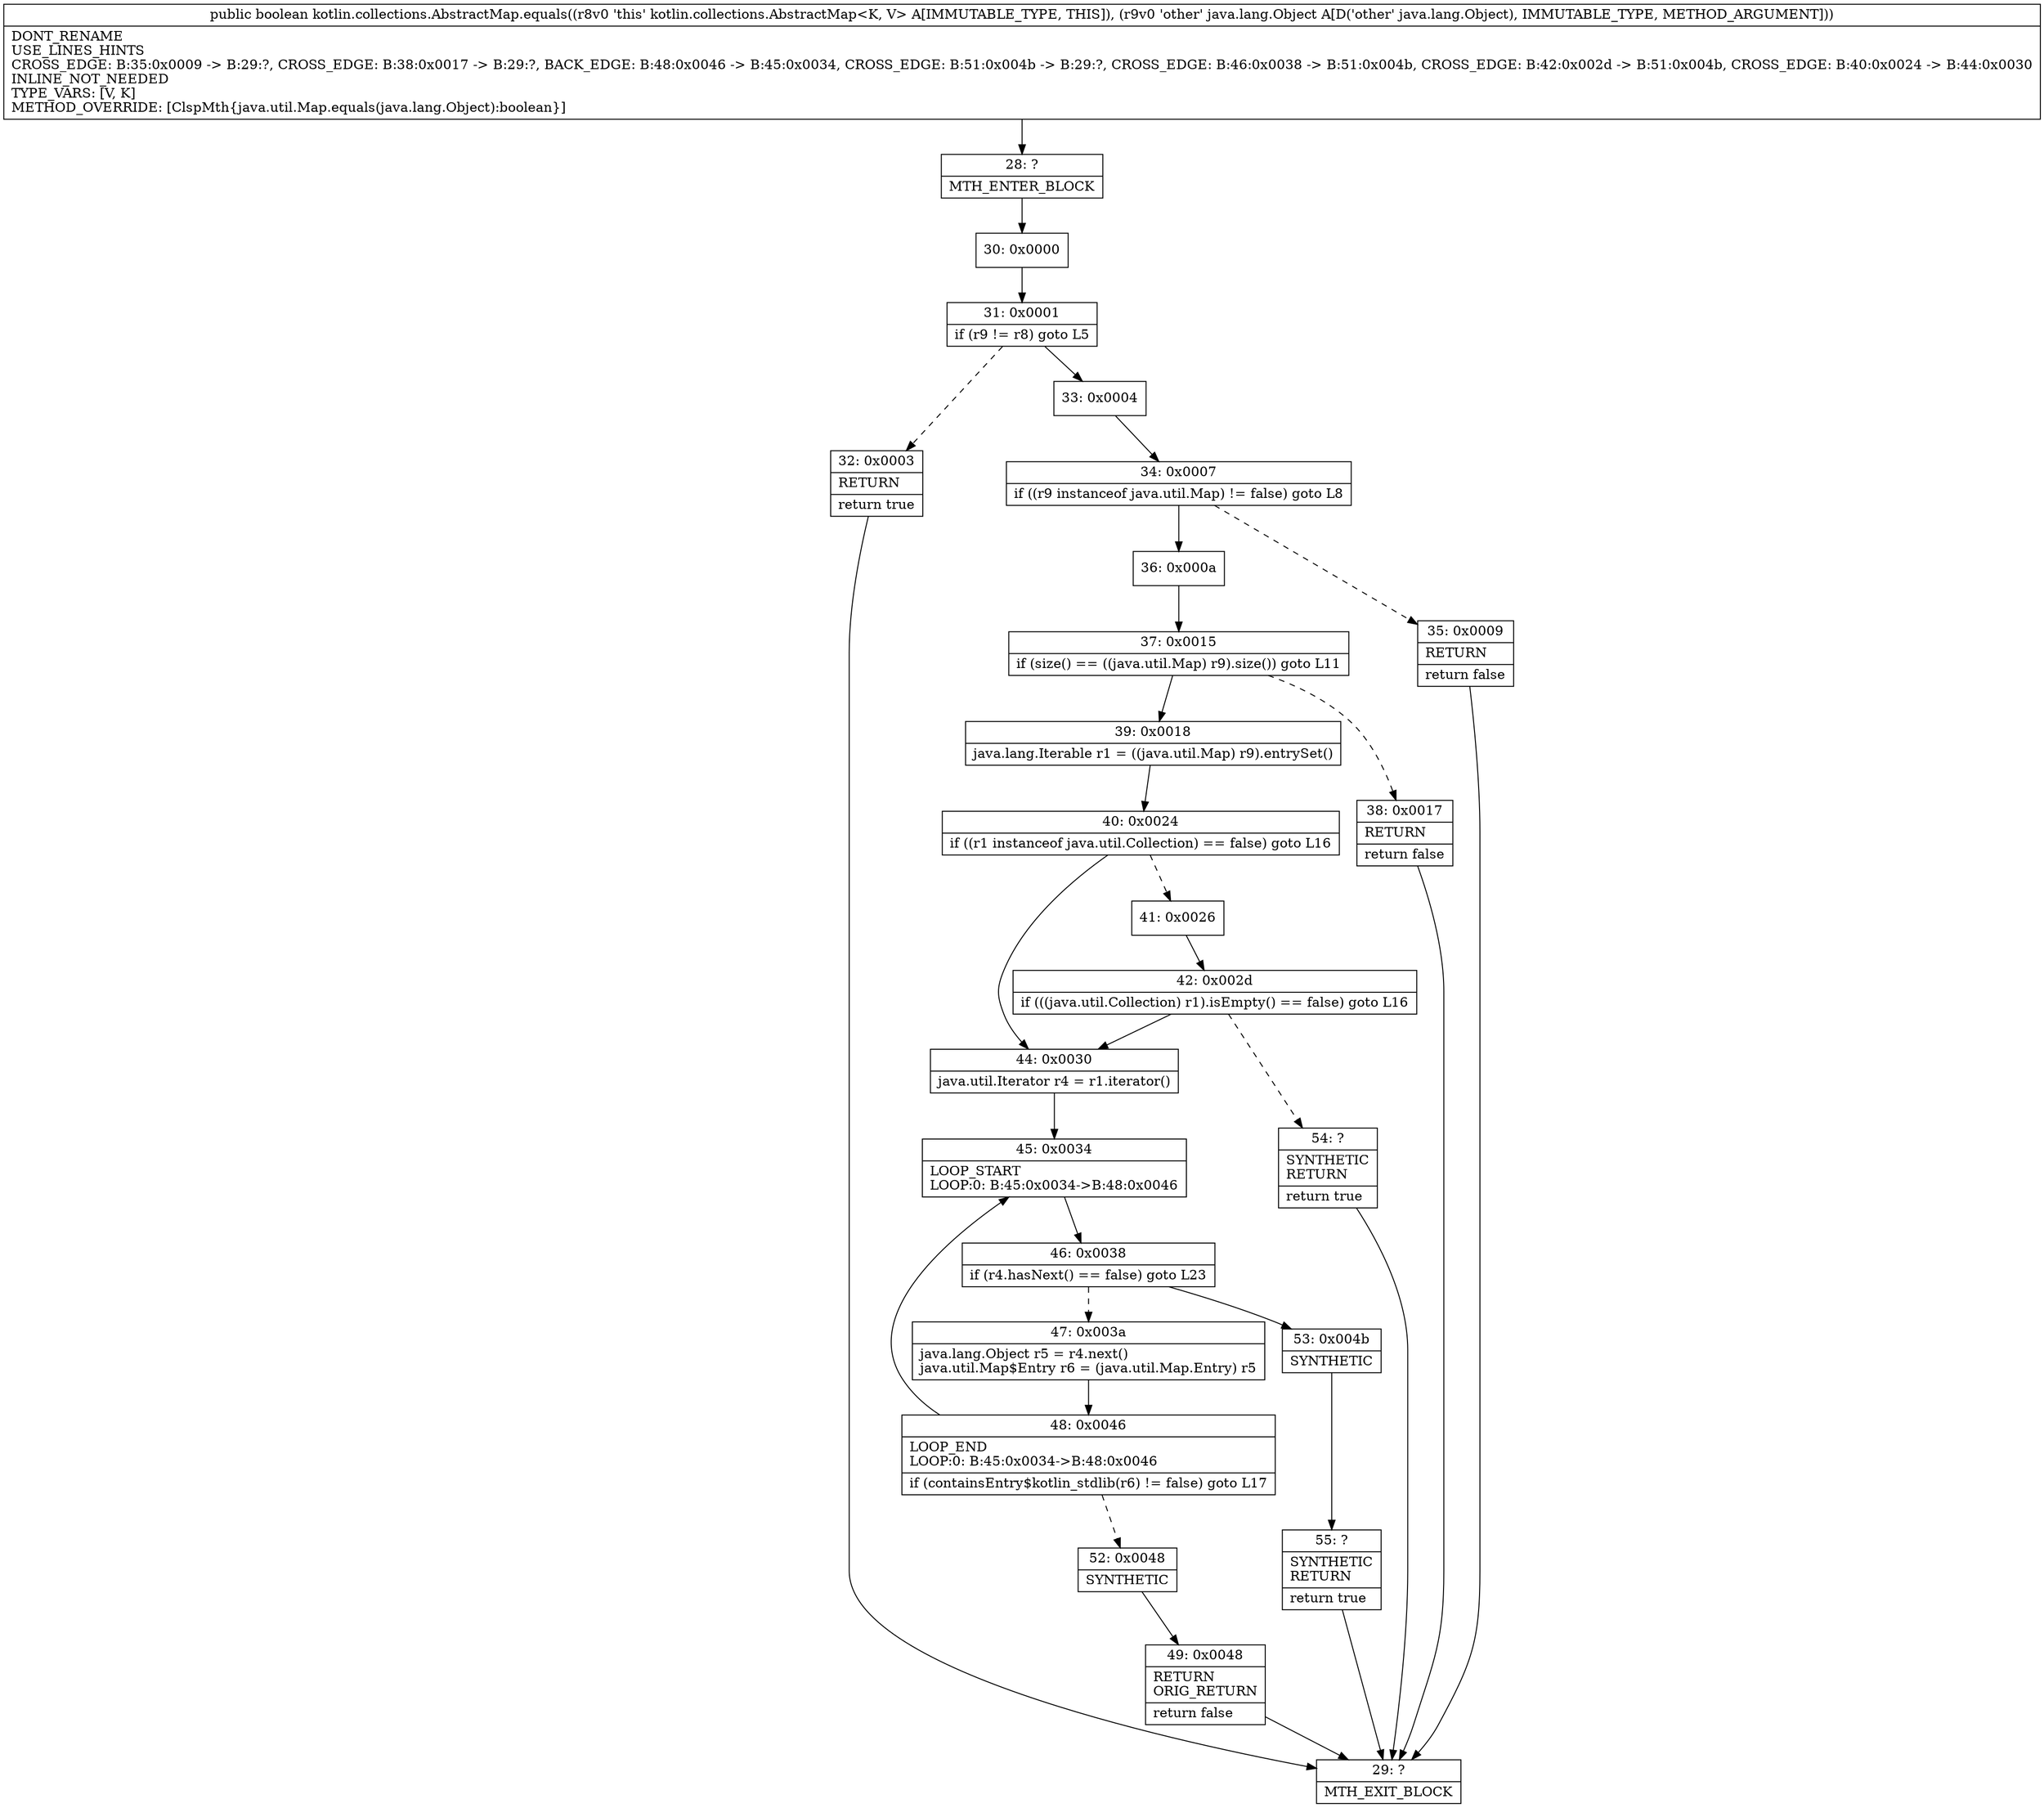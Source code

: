 digraph "CFG forkotlin.collections.AbstractMap.equals(Ljava\/lang\/Object;)Z" {
Node_28 [shape=record,label="{28\:\ ?|MTH_ENTER_BLOCK\l}"];
Node_30 [shape=record,label="{30\:\ 0x0000}"];
Node_31 [shape=record,label="{31\:\ 0x0001|if (r9 != r8) goto L5\l}"];
Node_32 [shape=record,label="{32\:\ 0x0003|RETURN\l|return true\l}"];
Node_29 [shape=record,label="{29\:\ ?|MTH_EXIT_BLOCK\l}"];
Node_33 [shape=record,label="{33\:\ 0x0004}"];
Node_34 [shape=record,label="{34\:\ 0x0007|if ((r9 instanceof java.util.Map) != false) goto L8\l}"];
Node_35 [shape=record,label="{35\:\ 0x0009|RETURN\l|return false\l}"];
Node_36 [shape=record,label="{36\:\ 0x000a}"];
Node_37 [shape=record,label="{37\:\ 0x0015|if (size() == ((java.util.Map) r9).size()) goto L11\l}"];
Node_38 [shape=record,label="{38\:\ 0x0017|RETURN\l|return false\l}"];
Node_39 [shape=record,label="{39\:\ 0x0018|java.lang.Iterable r1 = ((java.util.Map) r9).entrySet()\l}"];
Node_40 [shape=record,label="{40\:\ 0x0024|if ((r1 instanceof java.util.Collection) == false) goto L16\l}"];
Node_41 [shape=record,label="{41\:\ 0x0026}"];
Node_42 [shape=record,label="{42\:\ 0x002d|if (((java.util.Collection) r1).isEmpty() == false) goto L16\l}"];
Node_54 [shape=record,label="{54\:\ ?|SYNTHETIC\lRETURN\l|return true\l}"];
Node_44 [shape=record,label="{44\:\ 0x0030|java.util.Iterator r4 = r1.iterator()\l}"];
Node_45 [shape=record,label="{45\:\ 0x0034|LOOP_START\lLOOP:0: B:45:0x0034\-\>B:48:0x0046\l}"];
Node_46 [shape=record,label="{46\:\ 0x0038|if (r4.hasNext() == false) goto L23\l}"];
Node_47 [shape=record,label="{47\:\ 0x003a|java.lang.Object r5 = r4.next()\ljava.util.Map$Entry r6 = (java.util.Map.Entry) r5\l}"];
Node_48 [shape=record,label="{48\:\ 0x0046|LOOP_END\lLOOP:0: B:45:0x0034\-\>B:48:0x0046\l|if (containsEntry$kotlin_stdlib(r6) != false) goto L17\l}"];
Node_52 [shape=record,label="{52\:\ 0x0048|SYNTHETIC\l}"];
Node_49 [shape=record,label="{49\:\ 0x0048|RETURN\lORIG_RETURN\l|return false\l}"];
Node_53 [shape=record,label="{53\:\ 0x004b|SYNTHETIC\l}"];
Node_55 [shape=record,label="{55\:\ ?|SYNTHETIC\lRETURN\l|return true\l}"];
MethodNode[shape=record,label="{public boolean kotlin.collections.AbstractMap.equals((r8v0 'this' kotlin.collections.AbstractMap\<K, V\> A[IMMUTABLE_TYPE, THIS]), (r9v0 'other' java.lang.Object A[D('other' java.lang.Object), IMMUTABLE_TYPE, METHOD_ARGUMENT]))  | DONT_RENAME\lUSE_LINES_HINTS\lCROSS_EDGE: B:35:0x0009 \-\> B:29:?, CROSS_EDGE: B:38:0x0017 \-\> B:29:?, BACK_EDGE: B:48:0x0046 \-\> B:45:0x0034, CROSS_EDGE: B:51:0x004b \-\> B:29:?, CROSS_EDGE: B:46:0x0038 \-\> B:51:0x004b, CROSS_EDGE: B:42:0x002d \-\> B:51:0x004b, CROSS_EDGE: B:40:0x0024 \-\> B:44:0x0030\lINLINE_NOT_NEEDED\lTYPE_VARS: [V, K]\lMETHOD_OVERRIDE: [ClspMth\{java.util.Map.equals(java.lang.Object):boolean\}]\l}"];
MethodNode -> Node_28;Node_28 -> Node_30;
Node_30 -> Node_31;
Node_31 -> Node_32[style=dashed];
Node_31 -> Node_33;
Node_32 -> Node_29;
Node_33 -> Node_34;
Node_34 -> Node_35[style=dashed];
Node_34 -> Node_36;
Node_35 -> Node_29;
Node_36 -> Node_37;
Node_37 -> Node_38[style=dashed];
Node_37 -> Node_39;
Node_38 -> Node_29;
Node_39 -> Node_40;
Node_40 -> Node_41[style=dashed];
Node_40 -> Node_44;
Node_41 -> Node_42;
Node_42 -> Node_44;
Node_42 -> Node_54[style=dashed];
Node_54 -> Node_29;
Node_44 -> Node_45;
Node_45 -> Node_46;
Node_46 -> Node_47[style=dashed];
Node_46 -> Node_53;
Node_47 -> Node_48;
Node_48 -> Node_45;
Node_48 -> Node_52[style=dashed];
Node_52 -> Node_49;
Node_49 -> Node_29;
Node_53 -> Node_55;
Node_55 -> Node_29;
}

